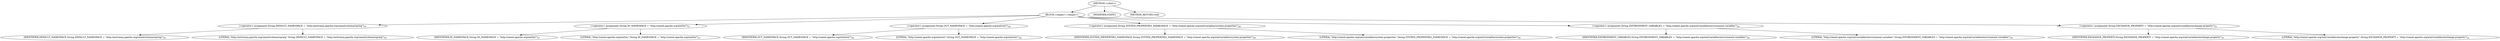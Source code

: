 digraph "&lt;clinit&gt;" {  
"55" [label = <(METHOD,&lt;clinit&gt;)> ]
"56" [label = <(BLOCK,&lt;empty&gt;,&lt;empty&gt;)> ]
"57" [label = <(&lt;operator&gt;.assignment,String DEFAULT_NAMESPACE = &quot;http://activemq.apache.org/camel/schema/spring&quot;)<SUB>25</SUB>> ]
"58" [label = <(IDENTIFIER,DEFAULT_NAMESPACE,String DEFAULT_NAMESPACE = &quot;http://activemq.apache.org/camel/schema/spring&quot;)<SUB>25</SUB>> ]
"59" [label = <(LITERAL,&quot;http://activemq.apache.org/camel/schema/spring&quot;,String DEFAULT_NAMESPACE = &quot;http://activemq.apache.org/camel/schema/spring&quot;)<SUB>25</SUB>> ]
"60" [label = <(&lt;operator&gt;.assignment,String IN_NAMESPACE = &quot;http://camel.apache.org/xml/in/&quot;)<SUB>27</SUB>> ]
"61" [label = <(IDENTIFIER,IN_NAMESPACE,String IN_NAMESPACE = &quot;http://camel.apache.org/xml/in/&quot;)<SUB>27</SUB>> ]
"62" [label = <(LITERAL,&quot;http://camel.apache.org/xml/in/&quot;,String IN_NAMESPACE = &quot;http://camel.apache.org/xml/in/&quot;)<SUB>27</SUB>> ]
"63" [label = <(&lt;operator&gt;.assignment,String OUT_NAMESPACE = &quot;http://camel.apache.org/xml/out/&quot;)<SUB>28</SUB>> ]
"64" [label = <(IDENTIFIER,OUT_NAMESPACE,String OUT_NAMESPACE = &quot;http://camel.apache.org/xml/out/&quot;)<SUB>28</SUB>> ]
"65" [label = <(LITERAL,&quot;http://camel.apache.org/xml/out/&quot;,String OUT_NAMESPACE = &quot;http://camel.apache.org/xml/out/&quot;)<SUB>28</SUB>> ]
"66" [label = <(&lt;operator&gt;.assignment,String SYSTEM_PROPERTIES_NAMESPACE = &quot;http://camel.apache.org/xml/variables/system-properties&quot;)<SUB>29</SUB>> ]
"67" [label = <(IDENTIFIER,SYSTEM_PROPERTIES_NAMESPACE,String SYSTEM_PROPERTIES_NAMESPACE = &quot;http://camel.apache.org/xml/variables/system-properties&quot;)<SUB>29</SUB>> ]
"68" [label = <(LITERAL,&quot;http://camel.apache.org/xml/variables/system-properties&quot;,String SYSTEM_PROPERTIES_NAMESPACE = &quot;http://camel.apache.org/xml/variables/system-properties&quot;)<SUB>29</SUB>> ]
"69" [label = <(&lt;operator&gt;.assignment,String ENVIRONMENT_VARIABLES = &quot;http://camel.apache.org/xml/variables/environment-variables&quot;)<SUB>30</SUB>> ]
"70" [label = <(IDENTIFIER,ENVIRONMENT_VARIABLES,String ENVIRONMENT_VARIABLES = &quot;http://camel.apache.org/xml/variables/environment-variables&quot;)<SUB>30</SUB>> ]
"71" [label = <(LITERAL,&quot;http://camel.apache.org/xml/variables/environment-variables&quot;,String ENVIRONMENT_VARIABLES = &quot;http://camel.apache.org/xml/variables/environment-variables&quot;)<SUB>30</SUB>> ]
"72" [label = <(&lt;operator&gt;.assignment,String EXCHANGE_PROPERTY = &quot;http://camel.apache.org/xml/variables/exchange-property&quot;)<SUB>31</SUB>> ]
"73" [label = <(IDENTIFIER,EXCHANGE_PROPERTY,String EXCHANGE_PROPERTY = &quot;http://camel.apache.org/xml/variables/exchange-property&quot;)<SUB>31</SUB>> ]
"74" [label = <(LITERAL,&quot;http://camel.apache.org/xml/variables/exchange-property&quot;,String EXCHANGE_PROPERTY = &quot;http://camel.apache.org/xml/variables/exchange-property&quot;)<SUB>31</SUB>> ]
"75" [label = <(MODIFIER,STATIC)> ]
"76" [label = <(METHOD_RETURN,void)> ]
  "55" -> "56" 
  "55" -> "75" 
  "55" -> "76" 
  "56" -> "57" 
  "56" -> "60" 
  "56" -> "63" 
  "56" -> "66" 
  "56" -> "69" 
  "56" -> "72" 
  "57" -> "58" 
  "57" -> "59" 
  "60" -> "61" 
  "60" -> "62" 
  "63" -> "64" 
  "63" -> "65" 
  "66" -> "67" 
  "66" -> "68" 
  "69" -> "70" 
  "69" -> "71" 
  "72" -> "73" 
  "72" -> "74" 
}
